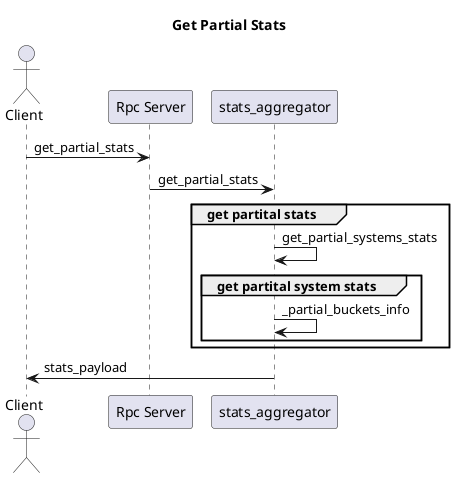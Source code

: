 @startuml
/'To generate png file, use https://www.plantuml.com/plantuml '/

title Get Partial Stats

scale 1

actor Client order 10
participant "Rpc Server" as RS order 20
participant "stats_aggregator" as SA order 30

Client ->  RS: get_partial_stats
RS -> SA: get_partial_stats
group get partital stats
    SA -> SA: get_partial_systems_stats
    group get partital system stats
        SA -> SA: _partial_buckets_info
    end
end
SA -> Client: stats_payload
@enduml
